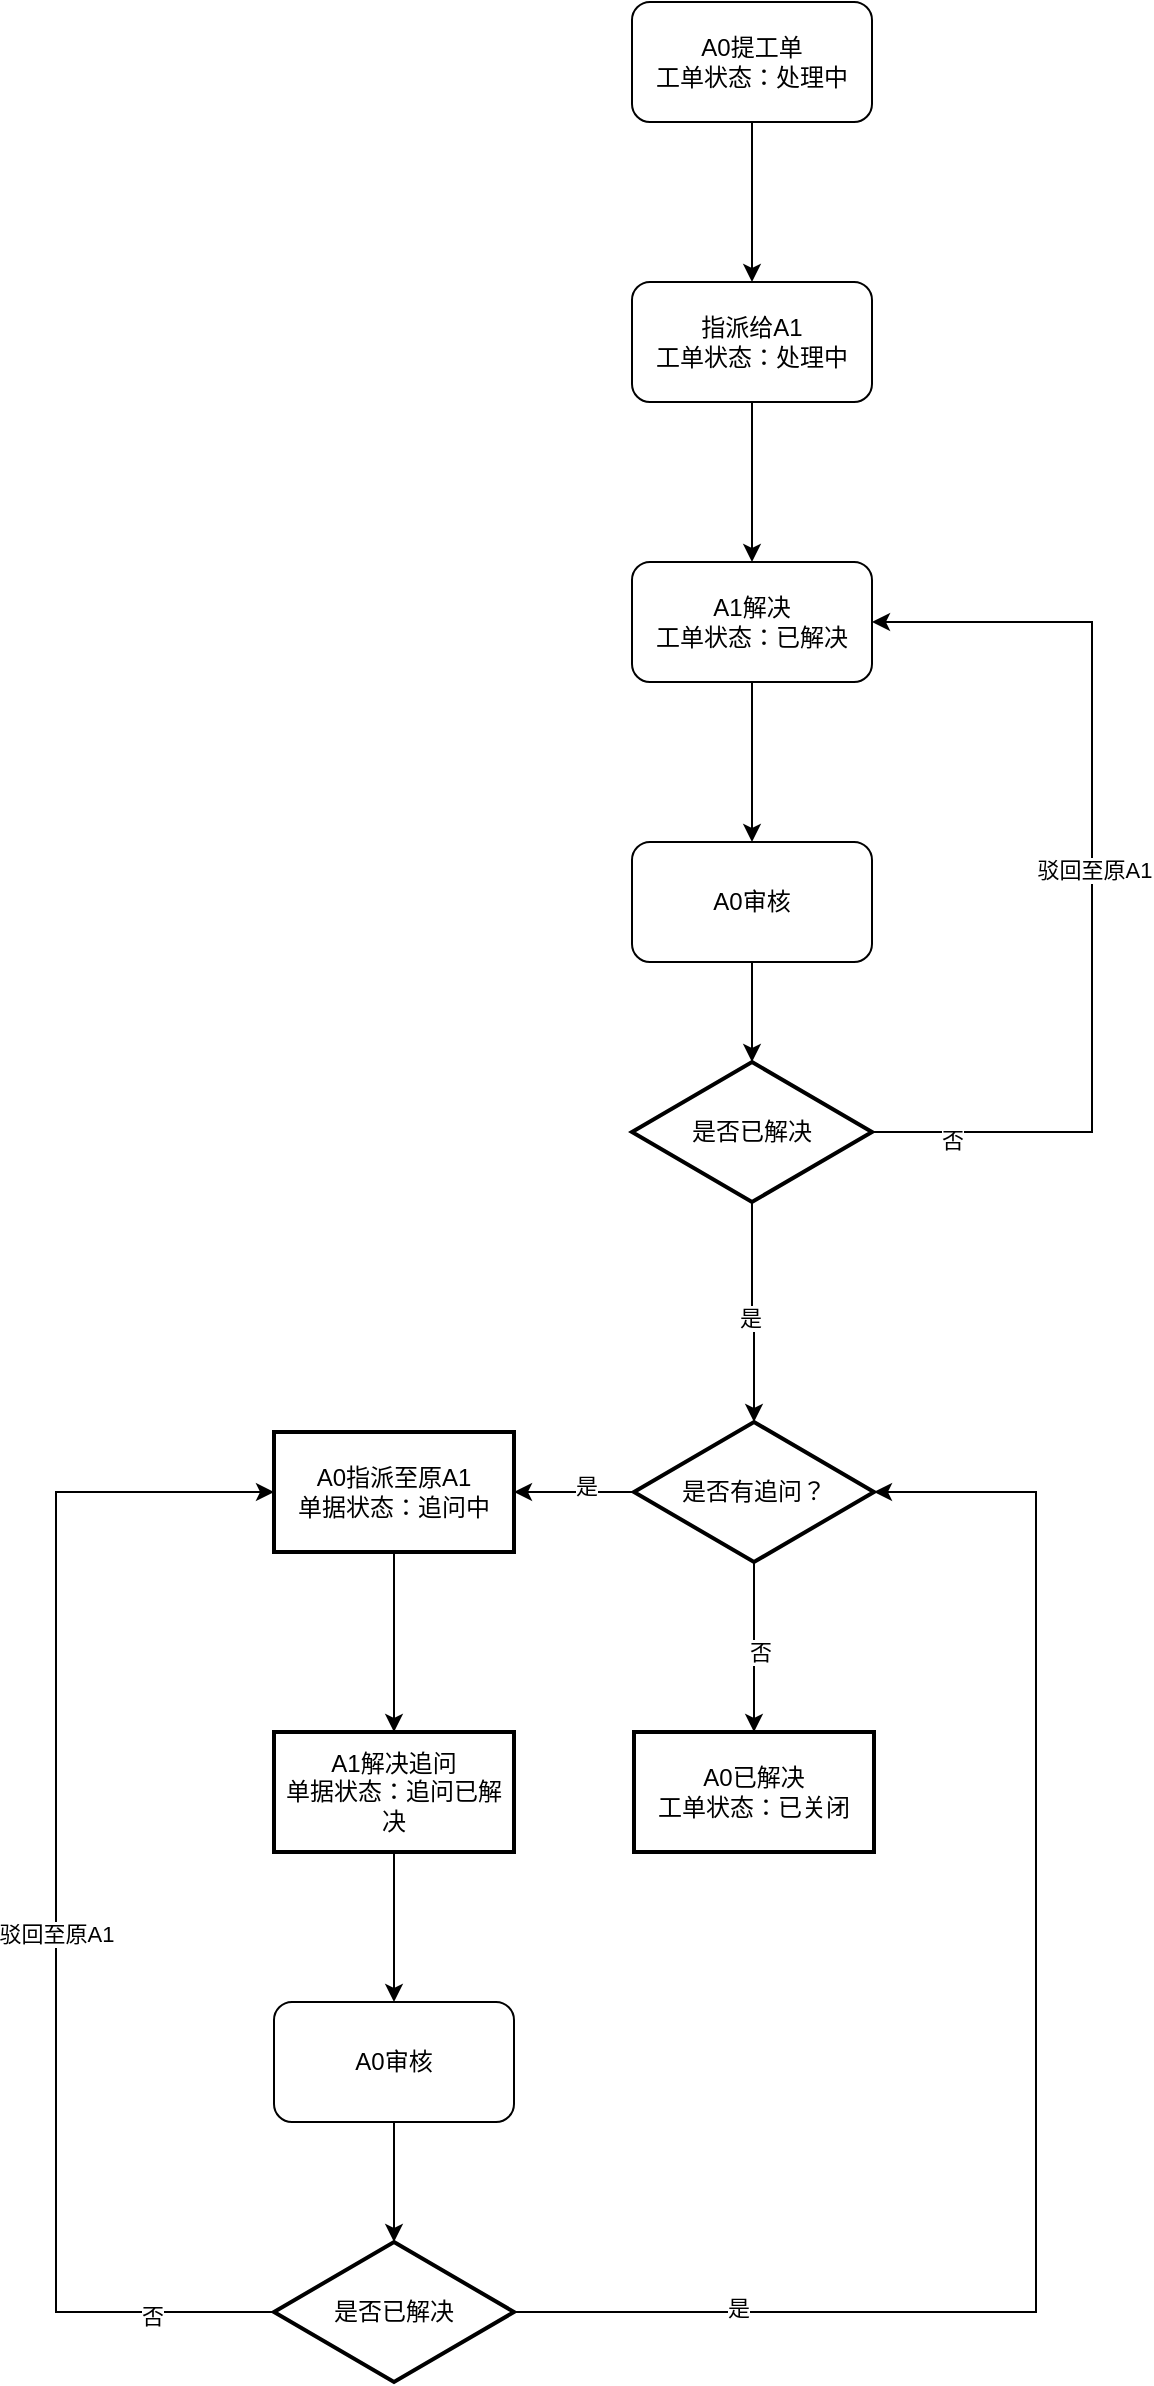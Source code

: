 <mxfile version="28.0.6">
  <diagram name="第 1 页" id="EzBAGBKARLpEMuasmlha">
    <mxGraphModel dx="1325" dy="721" grid="1" gridSize="10" guides="1" tooltips="1" connect="1" arrows="1" fold="1" page="1" pageScale="1" pageWidth="827" pageHeight="1169" math="0" shadow="0">
      <root>
        <mxCell id="0" />
        <mxCell id="1" parent="0" />
        <mxCell id="CBHWCpmul9eefSs7WU4--3" value="" style="edgeStyle=orthogonalEdgeStyle;rounded=0;orthogonalLoop=1;jettySize=auto;html=1;" parent="1" source="CBHWCpmul9eefSs7WU4--1" target="CBHWCpmul9eefSs7WU4--2" edge="1">
          <mxGeometry relative="1" as="geometry" />
        </mxCell>
        <mxCell id="CBHWCpmul9eefSs7WU4--1" value="A0提工单&lt;div&gt;工单状态：处理中&lt;/div&gt;" style="rounded=1;whiteSpace=wrap;html=1;" parent="1" vertex="1">
          <mxGeometry x="408" y="130" width="120" height="60" as="geometry" />
        </mxCell>
        <mxCell id="CBHWCpmul9eefSs7WU4--5" value="" style="edgeStyle=orthogonalEdgeStyle;rounded=0;orthogonalLoop=1;jettySize=auto;html=1;" parent="1" source="CBHWCpmul9eefSs7WU4--2" target="CBHWCpmul9eefSs7WU4--4" edge="1">
          <mxGeometry relative="1" as="geometry" />
        </mxCell>
        <mxCell id="CBHWCpmul9eefSs7WU4--2" value="指派给A1&lt;div&gt;工单状态：处理中&lt;/div&gt;" style="rounded=1;whiteSpace=wrap;html=1;" parent="1" vertex="1">
          <mxGeometry x="408" y="270" width="120" height="60" as="geometry" />
        </mxCell>
        <mxCell id="CBHWCpmul9eefSs7WU4--7" value="" style="edgeStyle=orthogonalEdgeStyle;rounded=0;orthogonalLoop=1;jettySize=auto;html=1;" parent="1" source="CBHWCpmul9eefSs7WU4--4" target="CBHWCpmul9eefSs7WU4--6" edge="1">
          <mxGeometry relative="1" as="geometry" />
        </mxCell>
        <mxCell id="CBHWCpmul9eefSs7WU4--4" value="A1解决&lt;div&gt;工单状态：已解决&lt;/div&gt;" style="rounded=1;whiteSpace=wrap;html=1;" parent="1" vertex="1">
          <mxGeometry x="408" y="410" width="120" height="60" as="geometry" />
        </mxCell>
        <mxCell id="CBHWCpmul9eefSs7WU4--6" value="A0审核" style="rounded=1;whiteSpace=wrap;html=1;" parent="1" vertex="1">
          <mxGeometry x="408" y="550" width="120" height="60" as="geometry" />
        </mxCell>
        <mxCell id="CBHWCpmul9eefSs7WU4--15" value="" style="edgeStyle=orthogonalEdgeStyle;rounded=0;orthogonalLoop=1;jettySize=auto;html=1;" parent="1" source="CBHWCpmul9eefSs7WU4--12" target="CBHWCpmul9eefSs7WU4--14" edge="1">
          <mxGeometry relative="1" as="geometry" />
        </mxCell>
        <mxCell id="CBHWCpmul9eefSs7WU4--16" value="否" style="edgeLabel;html=1;align=center;verticalAlign=middle;resizable=0;points=[];" parent="CBHWCpmul9eefSs7WU4--15" vertex="1" connectable="0">
          <mxGeometry x="0.044" y="3" relative="1" as="geometry">
            <mxPoint as="offset" />
          </mxGeometry>
        </mxCell>
        <mxCell id="CBHWCpmul9eefSs7WU4--24" value="" style="edgeStyle=orthogonalEdgeStyle;rounded=0;orthogonalLoop=1;jettySize=auto;html=1;" parent="1" source="CBHWCpmul9eefSs7WU4--12" target="CBHWCpmul9eefSs7WU4--23" edge="1">
          <mxGeometry relative="1" as="geometry" />
        </mxCell>
        <mxCell id="CBHWCpmul9eefSs7WU4--30" value="是" style="edgeLabel;html=1;align=center;verticalAlign=middle;resizable=0;points=[];" parent="CBHWCpmul9eefSs7WU4--24" vertex="1" connectable="0">
          <mxGeometry x="-0.18" y="-3" relative="1" as="geometry">
            <mxPoint as="offset" />
          </mxGeometry>
        </mxCell>
        <mxCell id="CBHWCpmul9eefSs7WU4--12" value="是否有追问？" style="strokeWidth=2;html=1;shape=mxgraph.flowchart.decision;whiteSpace=wrap;" parent="1" vertex="1">
          <mxGeometry x="409" y="840" width="120" height="70" as="geometry" />
        </mxCell>
        <mxCell id="CBHWCpmul9eefSs7WU4--14" value="A0已解决&lt;div&gt;工单状态：已关闭&lt;/div&gt;" style="whiteSpace=wrap;html=1;strokeWidth=2;" parent="1" vertex="1">
          <mxGeometry x="409" y="995" width="120" height="60" as="geometry" />
        </mxCell>
        <mxCell id="CBHWCpmul9eefSs7WU4--19" style="edgeStyle=orthogonalEdgeStyle;rounded=0;orthogonalLoop=1;jettySize=auto;html=1;exitX=0.5;exitY=1;exitDx=0;exitDy=0;exitPerimeter=0;" parent="1" source="CBHWCpmul9eefSs7WU4--17" target="CBHWCpmul9eefSs7WU4--12" edge="1">
          <mxGeometry relative="1" as="geometry" />
        </mxCell>
        <mxCell id="CBHWCpmul9eefSs7WU4--20" value="是" style="edgeLabel;html=1;align=center;verticalAlign=middle;resizable=0;points=[];" parent="CBHWCpmul9eefSs7WU4--19" vertex="1" connectable="0">
          <mxGeometry x="0.061" y="-2" relative="1" as="geometry">
            <mxPoint as="offset" />
          </mxGeometry>
        </mxCell>
        <mxCell id="CBHWCpmul9eefSs7WU4--21" style="edgeStyle=orthogonalEdgeStyle;rounded=0;orthogonalLoop=1;jettySize=auto;html=1;exitX=1;exitY=0.5;exitDx=0;exitDy=0;exitPerimeter=0;entryX=1;entryY=0.5;entryDx=0;entryDy=0;" parent="1" source="CBHWCpmul9eefSs7WU4--17" target="CBHWCpmul9eefSs7WU4--4" edge="1">
          <mxGeometry relative="1" as="geometry">
            <Array as="points">
              <mxPoint x="638" y="695" />
              <mxPoint x="638" y="440" />
            </Array>
          </mxGeometry>
        </mxCell>
        <mxCell id="CBHWCpmul9eefSs7WU4--22" value="驳回至原A1" style="edgeLabel;html=1;align=center;verticalAlign=middle;resizable=0;points=[];" parent="CBHWCpmul9eefSs7WU4--21" vertex="1" connectable="0">
          <mxGeometry x="0.016" y="-1" relative="1" as="geometry">
            <mxPoint as="offset" />
          </mxGeometry>
        </mxCell>
        <mxCell id="CBHWCpmul9eefSs7WU4--41" value="否" style="edgeLabel;html=1;align=center;verticalAlign=middle;resizable=0;points=[];" parent="CBHWCpmul9eefSs7WU4--21" vertex="1" connectable="0">
          <mxGeometry x="-0.834" y="-4" relative="1" as="geometry">
            <mxPoint as="offset" />
          </mxGeometry>
        </mxCell>
        <mxCell id="CBHWCpmul9eefSs7WU4--17" value="是否已解决" style="strokeWidth=2;html=1;shape=mxgraph.flowchart.decision;whiteSpace=wrap;" parent="1" vertex="1">
          <mxGeometry x="408" y="660" width="120" height="70" as="geometry" />
        </mxCell>
        <mxCell id="CBHWCpmul9eefSs7WU4--18" style="edgeStyle=orthogonalEdgeStyle;rounded=0;orthogonalLoop=1;jettySize=auto;html=1;exitX=0.5;exitY=1;exitDx=0;exitDy=0;entryX=0.5;entryY=0;entryDx=0;entryDy=0;entryPerimeter=0;" parent="1" source="CBHWCpmul9eefSs7WU4--6" target="CBHWCpmul9eefSs7WU4--17" edge="1">
          <mxGeometry relative="1" as="geometry" />
        </mxCell>
        <mxCell id="CBHWCpmul9eefSs7WU4--31" style="edgeStyle=orthogonalEdgeStyle;rounded=0;orthogonalLoop=1;jettySize=auto;html=1;exitX=0.5;exitY=1;exitDx=0;exitDy=0;" parent="1" source="CBHWCpmul9eefSs7WU4--23" target="CBHWCpmul9eefSs7WU4--26" edge="1">
          <mxGeometry relative="1" as="geometry" />
        </mxCell>
        <mxCell id="CBHWCpmul9eefSs7WU4--23" value="A0指派至原A1&lt;div&gt;单据状态：追问中&lt;/div&gt;" style="whiteSpace=wrap;html=1;strokeWidth=2;" parent="1" vertex="1">
          <mxGeometry x="229" y="845" width="120" height="60" as="geometry" />
        </mxCell>
        <mxCell id="CBHWCpmul9eefSs7WU4--35" style="edgeStyle=orthogonalEdgeStyle;rounded=0;orthogonalLoop=1;jettySize=auto;html=1;exitX=0.5;exitY=1;exitDx=0;exitDy=0;" parent="1" source="CBHWCpmul9eefSs7WU4--26" target="CBHWCpmul9eefSs7WU4--34" edge="1">
          <mxGeometry relative="1" as="geometry" />
        </mxCell>
        <mxCell id="CBHWCpmul9eefSs7WU4--26" value="A1解决追问&lt;div&gt;单据状态：追问已解决&lt;/div&gt;" style="whiteSpace=wrap;html=1;strokeWidth=2;" parent="1" vertex="1">
          <mxGeometry x="229" y="995" width="120" height="60" as="geometry" />
        </mxCell>
        <mxCell id="CBHWCpmul9eefSs7WU4--37" style="edgeStyle=orthogonalEdgeStyle;rounded=0;orthogonalLoop=1;jettySize=auto;html=1;exitX=0.5;exitY=1;exitDx=0;exitDy=0;" parent="1" source="CBHWCpmul9eefSs7WU4--34" target="CBHWCpmul9eefSs7WU4--36" edge="1">
          <mxGeometry relative="1" as="geometry" />
        </mxCell>
        <mxCell id="CBHWCpmul9eefSs7WU4--34" value="A0审核" style="rounded=1;whiteSpace=wrap;html=1;" parent="1" vertex="1">
          <mxGeometry x="229" y="1130" width="120" height="60" as="geometry" />
        </mxCell>
        <mxCell id="CBHWCpmul9eefSs7WU4--38" style="edgeStyle=orthogonalEdgeStyle;rounded=0;orthogonalLoop=1;jettySize=auto;html=1;exitX=0;exitY=0.5;exitDx=0;exitDy=0;exitPerimeter=0;entryX=0;entryY=0.5;entryDx=0;entryDy=0;" parent="1" source="CBHWCpmul9eefSs7WU4--36" target="CBHWCpmul9eefSs7WU4--23" edge="1">
          <mxGeometry relative="1" as="geometry">
            <Array as="points">
              <mxPoint x="120" y="1285" />
              <mxPoint x="120" y="875" />
            </Array>
          </mxGeometry>
        </mxCell>
        <mxCell id="CBHWCpmul9eefSs7WU4--39" value="驳回至原A1" style="edgeLabel;html=1;align=center;verticalAlign=middle;resizable=0;points=[];" parent="CBHWCpmul9eefSs7WU4--38" vertex="1" connectable="0">
          <mxGeometry x="-0.049" relative="1" as="geometry">
            <mxPoint as="offset" />
          </mxGeometry>
        </mxCell>
        <mxCell id="CBHWCpmul9eefSs7WU4--42" value="否" style="edgeLabel;html=1;align=center;verticalAlign=middle;resizable=0;points=[];" parent="CBHWCpmul9eefSs7WU4--38" vertex="1" connectable="0">
          <mxGeometry x="-0.805" y="2" relative="1" as="geometry">
            <mxPoint as="offset" />
          </mxGeometry>
        </mxCell>
        <mxCell id="CBHWCpmul9eefSs7WU4--36" value="是否已解决" style="strokeWidth=2;html=1;shape=mxgraph.flowchart.decision;whiteSpace=wrap;" parent="1" vertex="1">
          <mxGeometry x="229" y="1250" width="120" height="70" as="geometry" />
        </mxCell>
        <mxCell id="CBHWCpmul9eefSs7WU4--40" style="edgeStyle=orthogonalEdgeStyle;rounded=0;orthogonalLoop=1;jettySize=auto;html=1;entryX=1;entryY=0.5;entryDx=0;entryDy=0;entryPerimeter=0;" parent="1" source="CBHWCpmul9eefSs7WU4--36" target="CBHWCpmul9eefSs7WU4--12" edge="1">
          <mxGeometry relative="1" as="geometry">
            <Array as="points">
              <mxPoint x="610" y="1285" />
              <mxPoint x="610" y="875" />
            </Array>
          </mxGeometry>
        </mxCell>
        <mxCell id="CBHWCpmul9eefSs7WU4--43" value="是" style="edgeLabel;html=1;align=center;verticalAlign=middle;resizable=0;points=[];" parent="CBHWCpmul9eefSs7WU4--40" vertex="1" connectable="0">
          <mxGeometry x="-0.703" y="2" relative="1" as="geometry">
            <mxPoint as="offset" />
          </mxGeometry>
        </mxCell>
      </root>
    </mxGraphModel>
  </diagram>
</mxfile>
